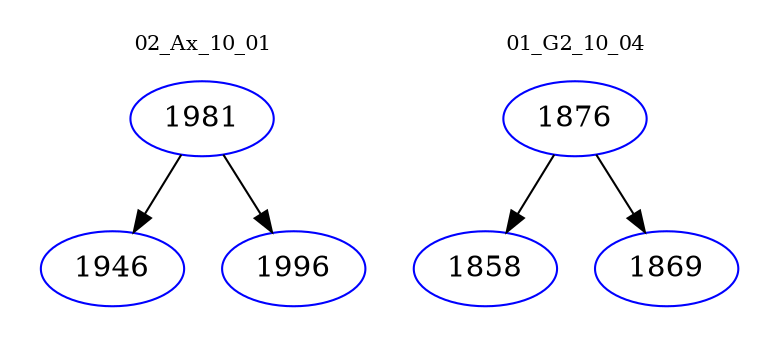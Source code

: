 digraph{
subgraph cluster_0 {
color = white
label = "02_Ax_10_01";
fontsize=10;
T0_1981 [label="1981", color="blue"]
T0_1981 -> T0_1946 [color="black"]
T0_1946 [label="1946", color="blue"]
T0_1981 -> T0_1996 [color="black"]
T0_1996 [label="1996", color="blue"]
}
subgraph cluster_1 {
color = white
label = "01_G2_10_04";
fontsize=10;
T1_1876 [label="1876", color="blue"]
T1_1876 -> T1_1858 [color="black"]
T1_1858 [label="1858", color="blue"]
T1_1876 -> T1_1869 [color="black"]
T1_1869 [label="1869", color="blue"]
}
}
